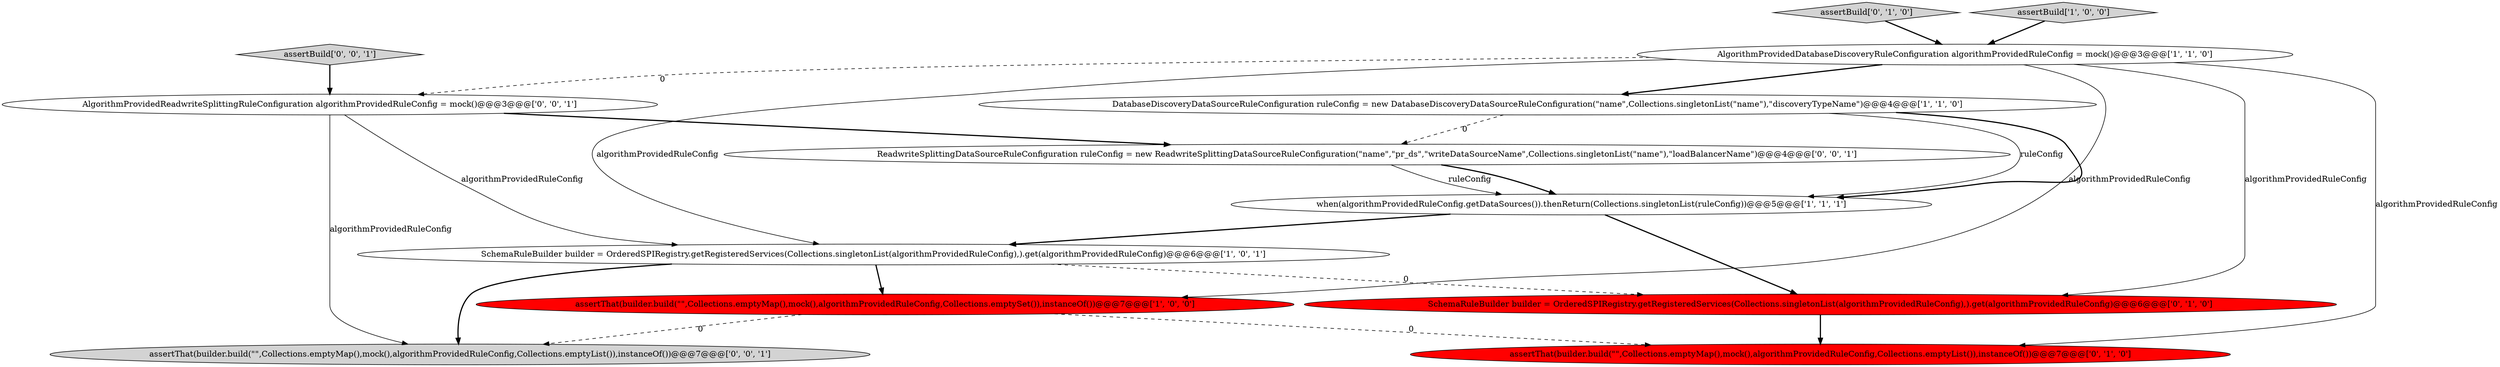 digraph {
2 [style = filled, label = "assertThat(builder.build(\"\",Collections.emptyMap(),mock(),algorithmProvidedRuleConfig,Collections.emptySet()),instanceOf())@@@7@@@['1', '0', '0']", fillcolor = red, shape = ellipse image = "AAA1AAABBB1BBB"];
9 [style = filled, label = "AlgorithmProvidedReadwriteSplittingRuleConfiguration algorithmProvidedRuleConfig = mock()@@@3@@@['0', '0', '1']", fillcolor = white, shape = ellipse image = "AAA0AAABBB3BBB"];
1 [style = filled, label = "AlgorithmProvidedDatabaseDiscoveryRuleConfiguration algorithmProvidedRuleConfig = mock()@@@3@@@['1', '1', '0']", fillcolor = white, shape = ellipse image = "AAA0AAABBB1BBB"];
12 [style = filled, label = "assertThat(builder.build(\"\",Collections.emptyMap(),mock(),algorithmProvidedRuleConfig,Collections.emptyList()),instanceOf())@@@7@@@['0', '0', '1']", fillcolor = lightgray, shape = ellipse image = "AAA0AAABBB3BBB"];
10 [style = filled, label = "assertBuild['0', '0', '1']", fillcolor = lightgray, shape = diamond image = "AAA0AAABBB3BBB"];
7 [style = filled, label = "assertThat(builder.build(\"\",Collections.emptyMap(),mock(),algorithmProvidedRuleConfig,Collections.emptyList()),instanceOf())@@@7@@@['0', '1', '0']", fillcolor = red, shape = ellipse image = "AAA1AAABBB2BBB"];
8 [style = filled, label = "assertBuild['0', '1', '0']", fillcolor = lightgray, shape = diamond image = "AAA0AAABBB2BBB"];
4 [style = filled, label = "assertBuild['1', '0', '0']", fillcolor = lightgray, shape = diamond image = "AAA0AAABBB1BBB"];
5 [style = filled, label = "when(algorithmProvidedRuleConfig.getDataSources()).thenReturn(Collections.singletonList(ruleConfig))@@@5@@@['1', '1', '1']", fillcolor = white, shape = ellipse image = "AAA0AAABBB1BBB"];
6 [style = filled, label = "SchemaRuleBuilder builder = OrderedSPIRegistry.getRegisteredServices(Collections.singletonList(algorithmProvidedRuleConfig),).get(algorithmProvidedRuleConfig)@@@6@@@['0', '1', '0']", fillcolor = red, shape = ellipse image = "AAA1AAABBB2BBB"];
11 [style = filled, label = "ReadwriteSplittingDataSourceRuleConfiguration ruleConfig = new ReadwriteSplittingDataSourceRuleConfiguration(\"name\",\"pr_ds\",\"writeDataSourceName\",Collections.singletonList(\"name\"),\"loadBalancerName\")@@@4@@@['0', '0', '1']", fillcolor = white, shape = ellipse image = "AAA0AAABBB3BBB"];
0 [style = filled, label = "SchemaRuleBuilder builder = OrderedSPIRegistry.getRegisteredServices(Collections.singletonList(algorithmProvidedRuleConfig),).get(algorithmProvidedRuleConfig)@@@6@@@['1', '0', '1']", fillcolor = white, shape = ellipse image = "AAA0AAABBB1BBB"];
3 [style = filled, label = "DatabaseDiscoveryDataSourceRuleConfiguration ruleConfig = new DatabaseDiscoveryDataSourceRuleConfiguration(\"name\",Collections.singletonList(\"name\"),\"discoveryTypeName\")@@@4@@@['1', '1', '0']", fillcolor = white, shape = ellipse image = "AAA0AAABBB1BBB"];
1->2 [style = solid, label="algorithmProvidedRuleConfig"];
3->5 [style = solid, label="ruleConfig"];
9->12 [style = solid, label="algorithmProvidedRuleConfig"];
9->11 [style = bold, label=""];
0->12 [style = bold, label=""];
0->6 [style = dashed, label="0"];
0->2 [style = bold, label=""];
1->0 [style = solid, label="algorithmProvidedRuleConfig"];
1->3 [style = bold, label=""];
1->9 [style = dashed, label="0"];
1->6 [style = solid, label="algorithmProvidedRuleConfig"];
2->7 [style = dashed, label="0"];
9->0 [style = solid, label="algorithmProvidedRuleConfig"];
8->1 [style = bold, label=""];
2->12 [style = dashed, label="0"];
11->5 [style = bold, label=""];
3->5 [style = bold, label=""];
5->6 [style = bold, label=""];
5->0 [style = bold, label=""];
1->7 [style = solid, label="algorithmProvidedRuleConfig"];
4->1 [style = bold, label=""];
10->9 [style = bold, label=""];
6->7 [style = bold, label=""];
11->5 [style = solid, label="ruleConfig"];
3->11 [style = dashed, label="0"];
}
